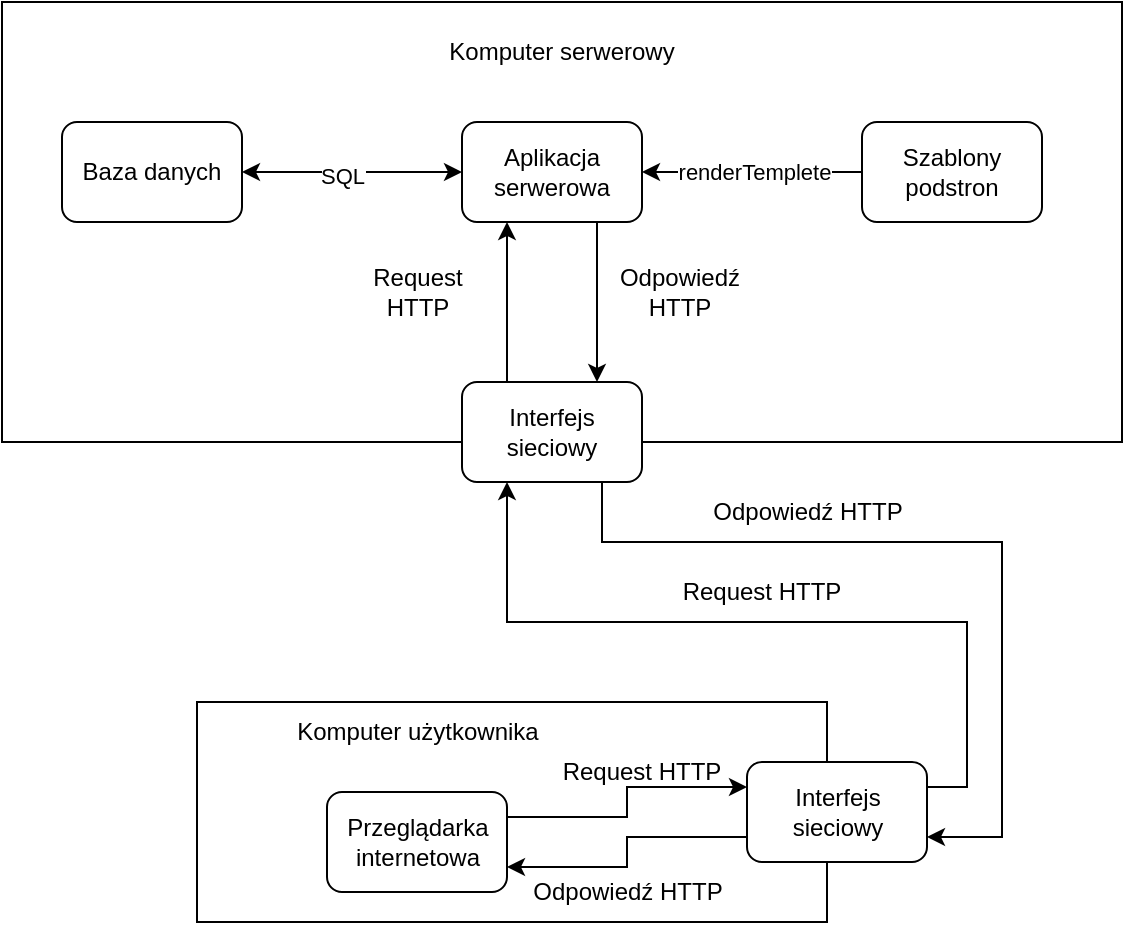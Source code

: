 <mxfile version="22.0.4" type="device">
  <diagram name="Strona-1" id="auhX2nY9U2caW1jyoDjk">
    <mxGraphModel dx="600" dy="323" grid="1" gridSize="10" guides="1" tooltips="1" connect="1" arrows="1" fold="1" page="1" pageScale="1" pageWidth="827" pageHeight="1169" math="0" shadow="0">
      <root>
        <mxCell id="0" />
        <mxCell id="1" parent="0" />
        <mxCell id="5-EP9gWdF4AjDzFXXRTY-13" value="" style="rounded=0;whiteSpace=wrap;html=1;" vertex="1" parent="1">
          <mxGeometry x="147.5" y="600" width="315" height="110" as="geometry" />
        </mxCell>
        <mxCell id="5-EP9gWdF4AjDzFXXRTY-10" value="" style="rounded=0;whiteSpace=wrap;html=1;" vertex="1" parent="1">
          <mxGeometry x="50" y="250" width="560" height="220" as="geometry" />
        </mxCell>
        <mxCell id="5-EP9gWdF4AjDzFXXRTY-2" value="Baza danych" style="rounded=1;whiteSpace=wrap;html=1;" vertex="1" parent="1">
          <mxGeometry x="80" y="310" width="90" height="50" as="geometry" />
        </mxCell>
        <mxCell id="5-EP9gWdF4AjDzFXXRTY-6" style="edgeStyle=orthogonalEdgeStyle;rounded=0;orthogonalLoop=1;jettySize=auto;html=1;entryX=1;entryY=0.5;entryDx=0;entryDy=0;startArrow=classic;startFill=1;" edge="1" parent="1" source="5-EP9gWdF4AjDzFXXRTY-3" target="5-EP9gWdF4AjDzFXXRTY-2">
          <mxGeometry relative="1" as="geometry" />
        </mxCell>
        <mxCell id="5-EP9gWdF4AjDzFXXRTY-8" value="SQL" style="edgeLabel;html=1;align=center;verticalAlign=middle;resizable=0;points=[];" vertex="1" connectable="0" parent="5-EP9gWdF4AjDzFXXRTY-6">
          <mxGeometry x="0.1" y="2" relative="1" as="geometry">
            <mxPoint as="offset" />
          </mxGeometry>
        </mxCell>
        <mxCell id="5-EP9gWdF4AjDzFXXRTY-26" style="edgeStyle=orthogonalEdgeStyle;rounded=0;orthogonalLoop=1;jettySize=auto;html=1;entryX=0.25;entryY=0;entryDx=0;entryDy=0;exitX=0.25;exitY=1;exitDx=0;exitDy=0;startArrow=classic;startFill=1;endArrow=none;endFill=0;" edge="1" parent="1" source="5-EP9gWdF4AjDzFXXRTY-3" target="5-EP9gWdF4AjDzFXXRTY-16">
          <mxGeometry relative="1" as="geometry" />
        </mxCell>
        <mxCell id="5-EP9gWdF4AjDzFXXRTY-3" value="Aplikacja serwerowa" style="rounded=1;whiteSpace=wrap;html=1;" vertex="1" parent="1">
          <mxGeometry x="280" y="310" width="90" height="50" as="geometry" />
        </mxCell>
        <mxCell id="5-EP9gWdF4AjDzFXXRTY-7" style="edgeStyle=orthogonalEdgeStyle;rounded=0;orthogonalLoop=1;jettySize=auto;html=1;entryX=1;entryY=0.5;entryDx=0;entryDy=0;" edge="1" parent="1" source="5-EP9gWdF4AjDzFXXRTY-4" target="5-EP9gWdF4AjDzFXXRTY-3">
          <mxGeometry relative="1" as="geometry" />
        </mxCell>
        <mxCell id="5-EP9gWdF4AjDzFXXRTY-9" value="renderTemplete" style="edgeLabel;html=1;align=center;verticalAlign=middle;resizable=0;points=[];" vertex="1" connectable="0" parent="5-EP9gWdF4AjDzFXXRTY-7">
          <mxGeometry x="0.1" y="2" relative="1" as="geometry">
            <mxPoint x="6" y="-2" as="offset" />
          </mxGeometry>
        </mxCell>
        <mxCell id="5-EP9gWdF4AjDzFXXRTY-4" value="Szablony podstron" style="rounded=1;whiteSpace=wrap;html=1;" vertex="1" parent="1">
          <mxGeometry x="480" y="310" width="90" height="50" as="geometry" />
        </mxCell>
        <mxCell id="5-EP9gWdF4AjDzFXXRTY-11" value="Komputer serwerowy" style="text;html=1;strokeColor=none;fillColor=none;align=center;verticalAlign=middle;whiteSpace=wrap;rounded=0;" vertex="1" parent="1">
          <mxGeometry x="250" y="260" width="160" height="30" as="geometry" />
        </mxCell>
        <mxCell id="5-EP9gWdF4AjDzFXXRTY-18" style="edgeStyle=orthogonalEdgeStyle;rounded=0;orthogonalLoop=1;jettySize=auto;html=1;entryX=0;entryY=0.25;entryDx=0;entryDy=0;exitX=1;exitY=0.25;exitDx=0;exitDy=0;" edge="1" parent="1" source="5-EP9gWdF4AjDzFXXRTY-12" target="5-EP9gWdF4AjDzFXXRTY-17">
          <mxGeometry relative="1" as="geometry" />
        </mxCell>
        <mxCell id="5-EP9gWdF4AjDzFXXRTY-12" value="Przeglądarka internetowa" style="rounded=1;whiteSpace=wrap;html=1;" vertex="1" parent="1">
          <mxGeometry x="212.5" y="645" width="90" height="50" as="geometry" />
        </mxCell>
        <mxCell id="5-EP9gWdF4AjDzFXXRTY-14" value="Komputer użytkownika" style="text;html=1;strokeColor=none;fillColor=none;align=center;verticalAlign=middle;whiteSpace=wrap;rounded=0;" vertex="1" parent="1">
          <mxGeometry x="182.5" y="600" width="150" height="30" as="geometry" />
        </mxCell>
        <mxCell id="5-EP9gWdF4AjDzFXXRTY-25" style="edgeStyle=orthogonalEdgeStyle;rounded=0;orthogonalLoop=1;jettySize=auto;html=1;entryX=0.75;entryY=1;entryDx=0;entryDy=0;exitX=0.75;exitY=0;exitDx=0;exitDy=0;startArrow=classic;startFill=1;endArrow=none;endFill=0;" edge="1" parent="1" source="5-EP9gWdF4AjDzFXXRTY-16" target="5-EP9gWdF4AjDzFXXRTY-3">
          <mxGeometry relative="1" as="geometry" />
        </mxCell>
        <mxCell id="5-EP9gWdF4AjDzFXXRTY-27" style="edgeStyle=orthogonalEdgeStyle;rounded=0;orthogonalLoop=1;jettySize=auto;html=1;entryX=1;entryY=0.25;entryDx=0;entryDy=0;exitX=0.25;exitY=1;exitDx=0;exitDy=0;startArrow=classic;startFill=1;endArrow=none;endFill=0;" edge="1" parent="1" source="5-EP9gWdF4AjDzFXXRTY-16" target="5-EP9gWdF4AjDzFXXRTY-17">
          <mxGeometry relative="1" as="geometry" />
        </mxCell>
        <mxCell id="5-EP9gWdF4AjDzFXXRTY-28" style="edgeStyle=orthogonalEdgeStyle;rounded=0;orthogonalLoop=1;jettySize=auto;html=1;entryX=1;entryY=0.75;entryDx=0;entryDy=0;exitX=0.75;exitY=1;exitDx=0;exitDy=0;" edge="1" parent="1" source="5-EP9gWdF4AjDzFXXRTY-16" target="5-EP9gWdF4AjDzFXXRTY-17">
          <mxGeometry relative="1" as="geometry">
            <Array as="points">
              <mxPoint x="350" y="490" />
              <mxPoint x="350" y="520" />
              <mxPoint x="550" y="520" />
              <mxPoint x="550" y="668" />
            </Array>
          </mxGeometry>
        </mxCell>
        <mxCell id="5-EP9gWdF4AjDzFXXRTY-16" value="Interfejs sieciowy" style="rounded=1;whiteSpace=wrap;html=1;" vertex="1" parent="1">
          <mxGeometry x="280" y="440" width="90" height="50" as="geometry" />
        </mxCell>
        <mxCell id="5-EP9gWdF4AjDzFXXRTY-22" style="edgeStyle=orthogonalEdgeStyle;rounded=0;orthogonalLoop=1;jettySize=auto;html=1;entryX=1;entryY=0.75;entryDx=0;entryDy=0;exitX=0;exitY=0.75;exitDx=0;exitDy=0;" edge="1" parent="1" source="5-EP9gWdF4AjDzFXXRTY-17" target="5-EP9gWdF4AjDzFXXRTY-12">
          <mxGeometry relative="1" as="geometry" />
        </mxCell>
        <mxCell id="5-EP9gWdF4AjDzFXXRTY-17" value="Interfejs sieciowy" style="rounded=1;whiteSpace=wrap;html=1;" vertex="1" parent="1">
          <mxGeometry x="422.5" y="630" width="90" height="50" as="geometry" />
        </mxCell>
        <mxCell id="5-EP9gWdF4AjDzFXXRTY-23" value="Request HTTP" style="text;html=1;strokeColor=none;fillColor=none;align=center;verticalAlign=middle;whiteSpace=wrap;rounded=0;" vertex="1" parent="1">
          <mxGeometry x="310" y="619.5" width="120" height="30" as="geometry" />
        </mxCell>
        <mxCell id="5-EP9gWdF4AjDzFXXRTY-24" value="Odpowiedź HTTP" style="text;html=1;strokeColor=none;fillColor=none;align=center;verticalAlign=middle;whiteSpace=wrap;rounded=0;" vertex="1" parent="1">
          <mxGeometry x="302.5" y="680" width="120" height="30" as="geometry" />
        </mxCell>
        <mxCell id="5-EP9gWdF4AjDzFXXRTY-29" value="Request HTTP" style="text;html=1;strokeColor=none;fillColor=none;align=center;verticalAlign=middle;whiteSpace=wrap;rounded=0;" vertex="1" parent="1">
          <mxGeometry x="370" y="530" width="120" height="30" as="geometry" />
        </mxCell>
        <mxCell id="5-EP9gWdF4AjDzFXXRTY-30" value="Odpowiedź HTTP" style="text;html=1;strokeColor=none;fillColor=none;align=center;verticalAlign=middle;whiteSpace=wrap;rounded=0;" vertex="1" parent="1">
          <mxGeometry x="392.5" y="490" width="120" height="30" as="geometry" />
        </mxCell>
        <mxCell id="5-EP9gWdF4AjDzFXXRTY-31" value="Odpowiedź HTTP" style="text;html=1;strokeColor=none;fillColor=none;align=center;verticalAlign=middle;whiteSpace=wrap;rounded=0;" vertex="1" parent="1">
          <mxGeometry x="355" y="380" width="67.5" height="30" as="geometry" />
        </mxCell>
        <mxCell id="5-EP9gWdF4AjDzFXXRTY-32" value="Request HTTP" style="text;html=1;strokeColor=none;fillColor=none;align=center;verticalAlign=middle;whiteSpace=wrap;rounded=0;" vertex="1" parent="1">
          <mxGeometry x="227.5" y="380" width="60" height="30" as="geometry" />
        </mxCell>
      </root>
    </mxGraphModel>
  </diagram>
</mxfile>
